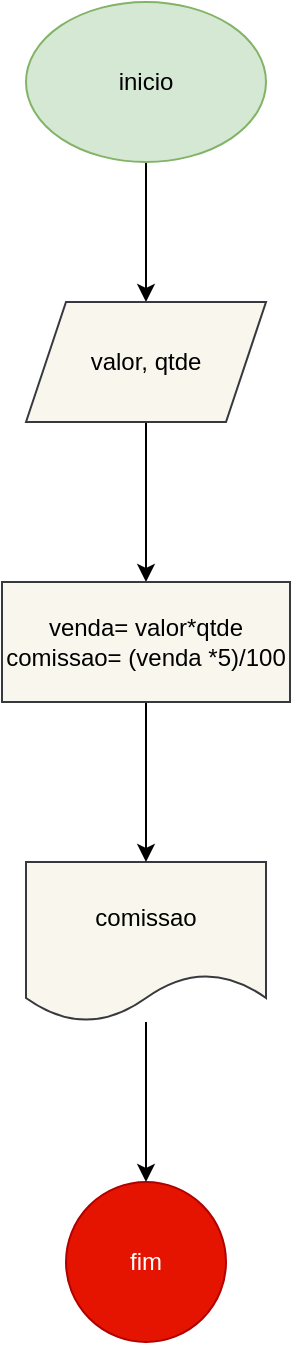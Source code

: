 <mxfile version="26.1.1">
  <diagram name="Página-1" id="5o_y-S7AwfuH0nFiwbJT">
    <mxGraphModel grid="1" page="1" gridSize="10" guides="1" tooltips="1" connect="1" arrows="1" fold="1" pageScale="1" pageWidth="827" pageHeight="1169" math="0" shadow="0">
      <root>
        <mxCell id="0" />
        <mxCell id="1" parent="0" />
        <mxCell id="yc97bt-qT2PNplW1vv4X-6" style="edgeStyle=orthogonalEdgeStyle;rounded=0;orthogonalLoop=1;jettySize=auto;html=1;entryX=0.5;entryY=0;entryDx=0;entryDy=0;" edge="1" parent="1" source="yc97bt-qT2PNplW1vv4X-1" target="yc97bt-qT2PNplW1vv4X-2">
          <mxGeometry relative="1" as="geometry" />
        </mxCell>
        <mxCell id="yc97bt-qT2PNplW1vv4X-1" value="inicio" style="ellipse;whiteSpace=wrap;html=1;fillColor=#d5e8d4;strokeColor=#82b366;" vertex="1" parent="1">
          <mxGeometry x="354" y="50" width="120" height="80" as="geometry" />
        </mxCell>
        <mxCell id="yc97bt-qT2PNplW1vv4X-7" style="edgeStyle=orthogonalEdgeStyle;rounded=0;orthogonalLoop=1;jettySize=auto;html=1;exitX=0.5;exitY=1;exitDx=0;exitDy=0;entryX=0.5;entryY=0;entryDx=0;entryDy=0;" edge="1" parent="1" source="yc97bt-qT2PNplW1vv4X-2" target="yc97bt-qT2PNplW1vv4X-5">
          <mxGeometry relative="1" as="geometry" />
        </mxCell>
        <mxCell id="yc97bt-qT2PNplW1vv4X-2" value="valor, qtde" style="shape=parallelogram;perimeter=parallelogramPerimeter;whiteSpace=wrap;html=1;fixedSize=1;fillColor=#f9f7ed;strokeColor=#36393d;" vertex="1" parent="1">
          <mxGeometry x="354" y="200" width="120" height="60" as="geometry" />
        </mxCell>
        <mxCell id="yc97bt-qT2PNplW1vv4X-9" style="edgeStyle=orthogonalEdgeStyle;rounded=0;orthogonalLoop=1;jettySize=auto;html=1;" edge="1" parent="1" source="yc97bt-qT2PNplW1vv4X-3" target="yc97bt-qT2PNplW1vv4X-4">
          <mxGeometry relative="1" as="geometry" />
        </mxCell>
        <mxCell id="yc97bt-qT2PNplW1vv4X-3" value="comissao" style="shape=document;whiteSpace=wrap;html=1;boundedLbl=1;fillColor=#f9f7ed;strokeColor=#36393d;" vertex="1" parent="1">
          <mxGeometry x="354" y="480" width="120" height="80" as="geometry" />
        </mxCell>
        <mxCell id="yc97bt-qT2PNplW1vv4X-4" value="fim" style="ellipse;whiteSpace=wrap;html=1;aspect=fixed;fillColor=#e51400;strokeColor=#B20000;fontColor=#ffffff;" vertex="1" parent="1">
          <mxGeometry x="374" y="640" width="80" height="80" as="geometry" />
        </mxCell>
        <mxCell id="yc97bt-qT2PNplW1vv4X-8" style="edgeStyle=orthogonalEdgeStyle;rounded=0;orthogonalLoop=1;jettySize=auto;html=1;entryX=0.5;entryY=0;entryDx=0;entryDy=0;" edge="1" parent="1" source="yc97bt-qT2PNplW1vv4X-5" target="yc97bt-qT2PNplW1vv4X-3">
          <mxGeometry relative="1" as="geometry" />
        </mxCell>
        <mxCell id="yc97bt-qT2PNplW1vv4X-5" value="venda= valor*qtde&lt;div&gt;comissao= (venda *5)/100&lt;/div&gt;" style="rounded=0;whiteSpace=wrap;html=1;fillColor=#f9f7ed;strokeColor=#36393d;" vertex="1" parent="1">
          <mxGeometry x="342" y="340" width="144" height="60" as="geometry" />
        </mxCell>
      </root>
    </mxGraphModel>
  </diagram>
</mxfile>
